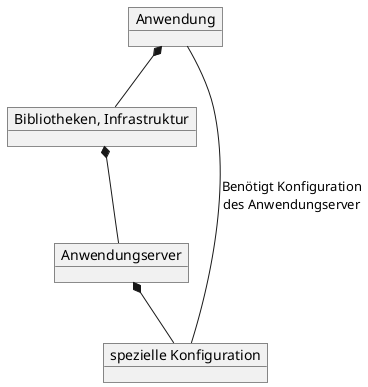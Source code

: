 @startuml
object Anwendung
object "Bibliotheken, Infrastruktur" as bibliotheken
object Anwendungserver
object "spezielle Konfiguration" as Konfiguration

Anwendung *-- bibliotheken
bibliotheken *-- Anwendungserver
Anwendung -- Konfiguration : "Benötigt Konfiguration\ndes Anwendungserver"
Anwendungserver *-- Konfiguration
@enduml
